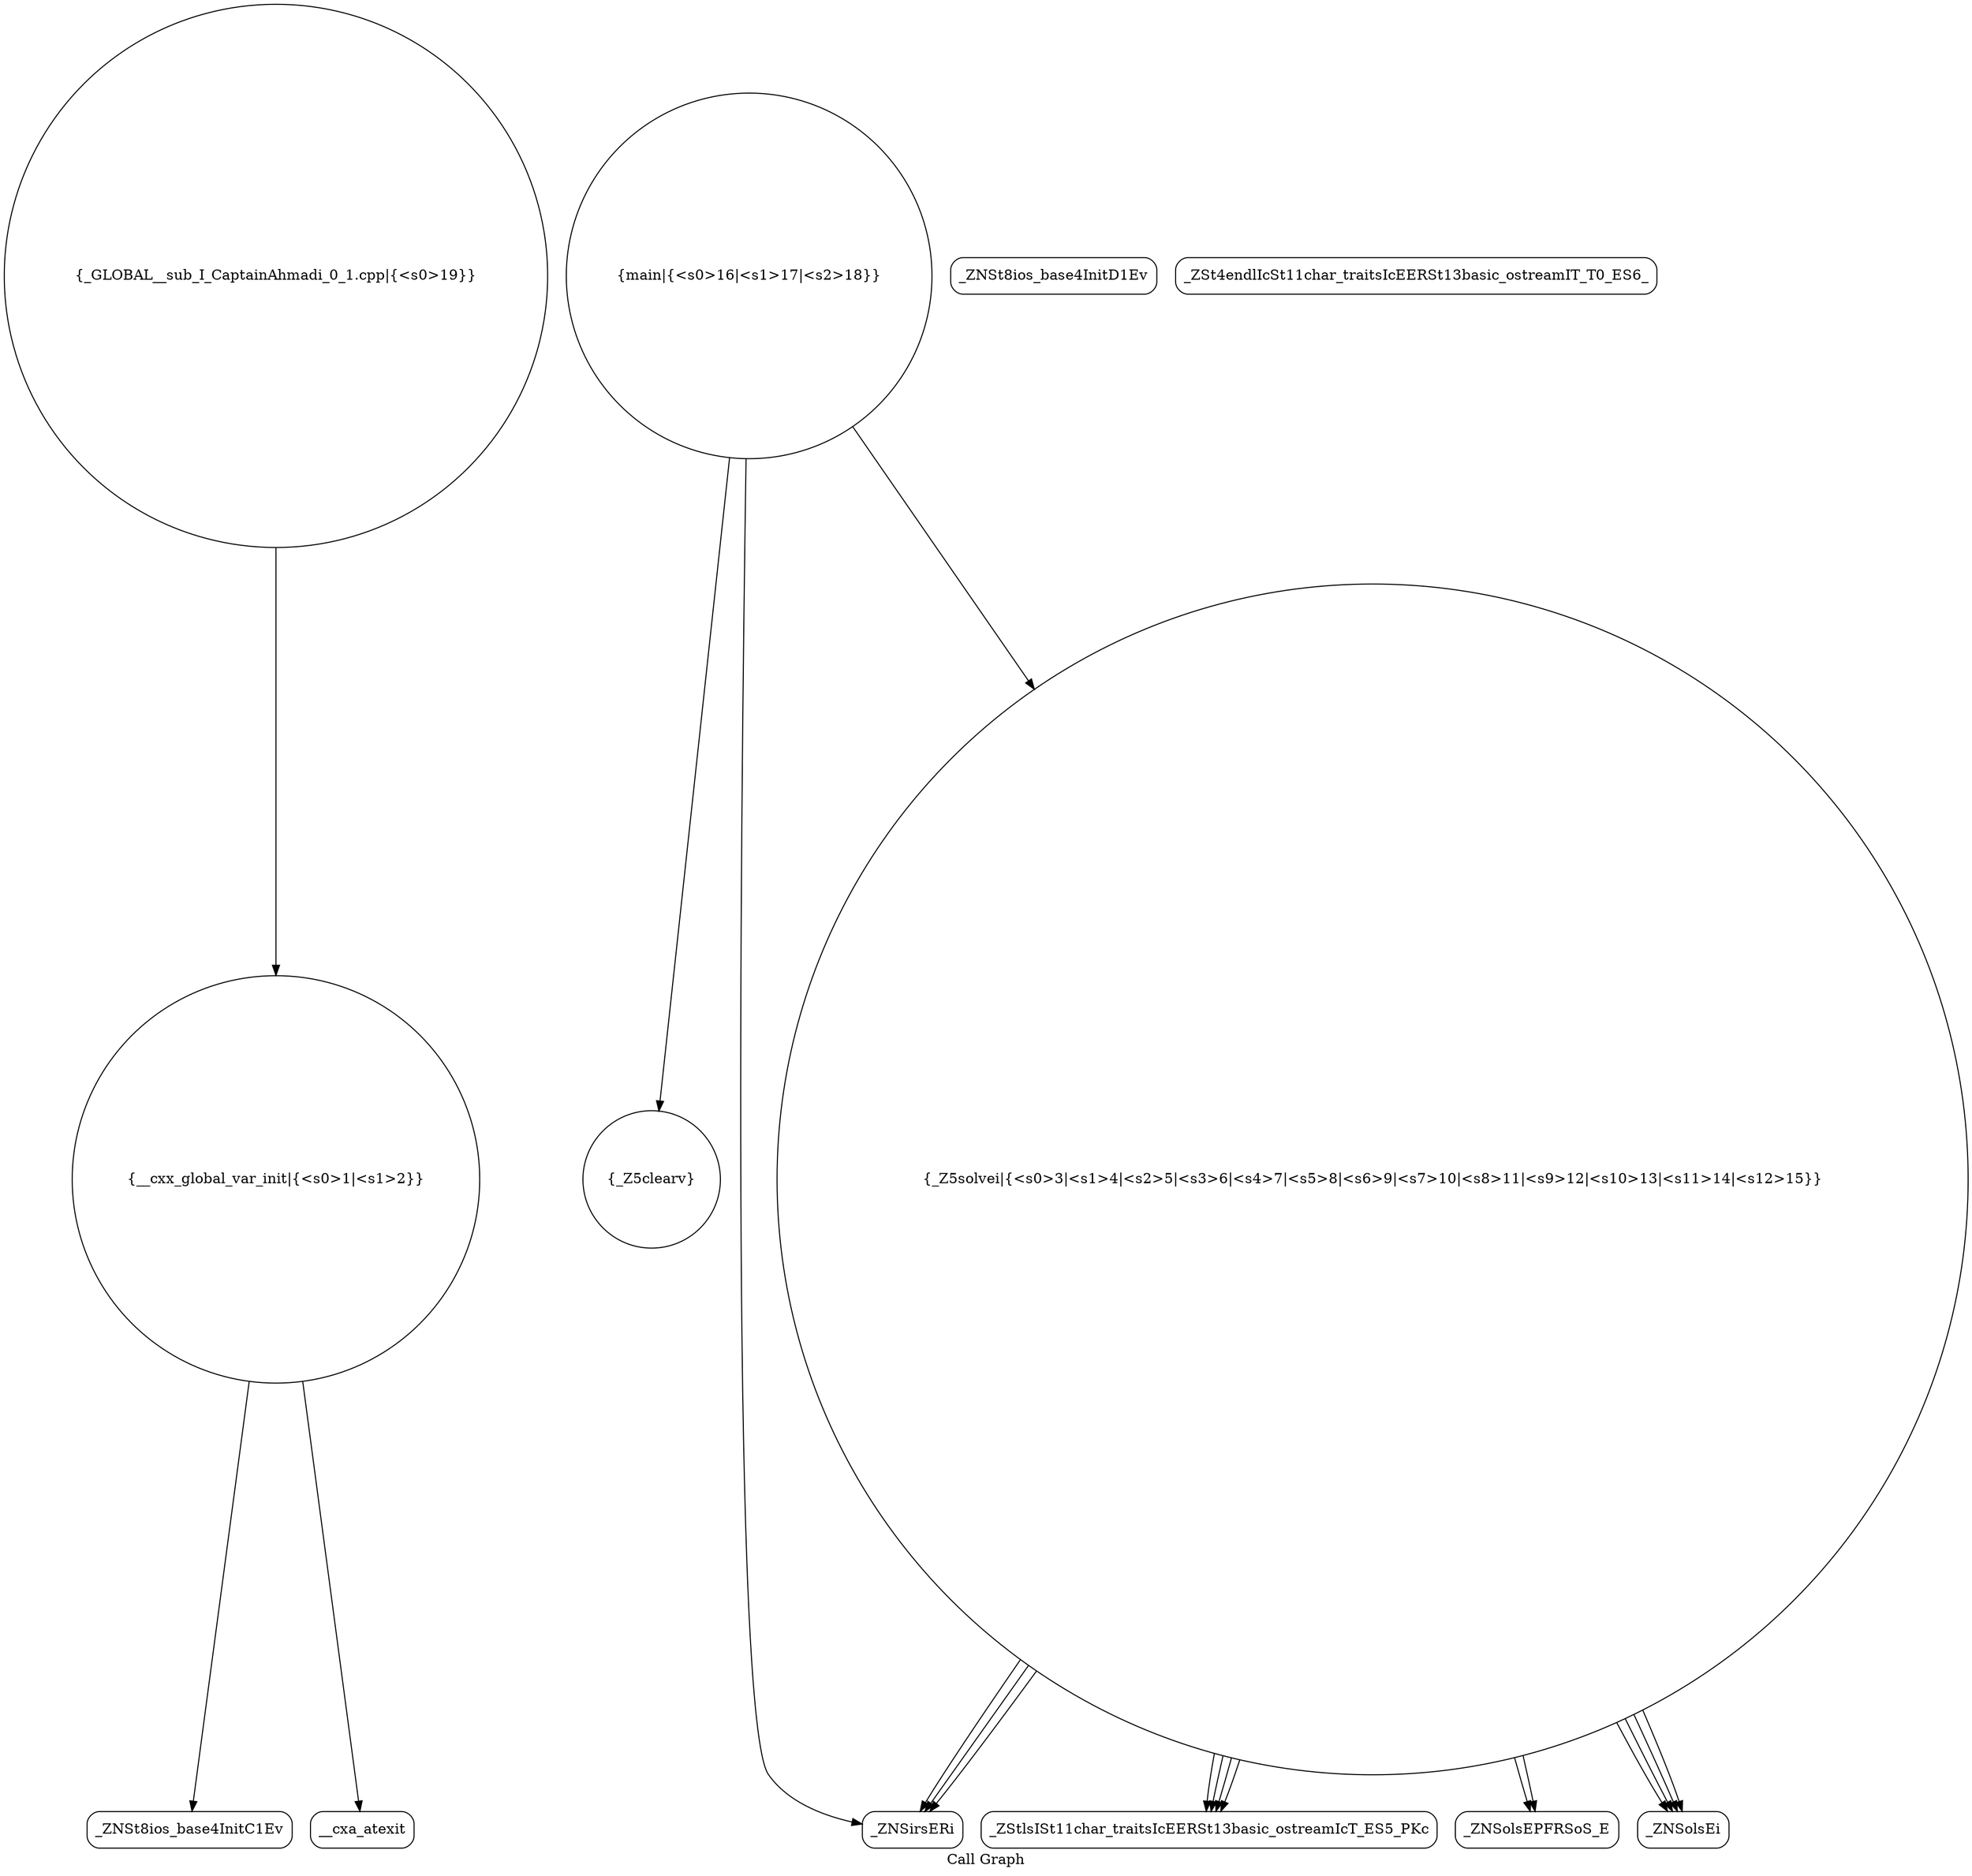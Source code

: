 digraph "Call Graph" {
	label="Call Graph";

	Node0x56158772f900 [shape=record,shape=circle,label="{__cxx_global_var_init|{<s0>1|<s1>2}}"];
	Node0x56158772f900:s0 -> Node0x56158772fd90[color=black];
	Node0x56158772f900:s1 -> Node0x56158772fe90[color=black];
	Node0x561587730090 [shape=record,shape=Mrecord,label="{_ZStlsISt11char_traitsIcEERSt13basic_ostreamIcT_ES5_PKc}"];
	Node0x56158772fe10 [shape=record,shape=Mrecord,label="{_ZNSt8ios_base4InitD1Ev}"];
	Node0x561587730190 [shape=record,shape=Mrecord,label="{_ZNSolsEPFRSoS_E}"];
	Node0x56158772ff10 [shape=record,shape=circle,label="{_Z5clearv}"];
	Node0x561587730290 [shape=record,shape=circle,label="{main|{<s0>16|<s1>17|<s2>18}}"];
	Node0x561587730290:s0 -> Node0x561587730010[color=black];
	Node0x561587730290:s1 -> Node0x56158772ff10[color=black];
	Node0x561587730290:s2 -> Node0x56158772ff90[color=black];
	Node0x561587730010 [shape=record,shape=Mrecord,label="{_ZNSirsERi}"];
	Node0x56158772fd90 [shape=record,shape=Mrecord,label="{_ZNSt8ios_base4InitC1Ev}"];
	Node0x561587730110 [shape=record,shape=Mrecord,label="{_ZNSolsEi}"];
	Node0x56158772fe90 [shape=record,shape=Mrecord,label="{__cxa_atexit}"];
	Node0x561587730210 [shape=record,shape=Mrecord,label="{_ZSt4endlIcSt11char_traitsIcEERSt13basic_ostreamIT_T0_ES6_}"];
	Node0x56158772ff90 [shape=record,shape=circle,label="{_Z5solvei|{<s0>3|<s1>4|<s2>5|<s3>6|<s4>7|<s5>8|<s6>9|<s7>10|<s8>11|<s9>12|<s10>13|<s11>14|<s12>15}}"];
	Node0x56158772ff90:s0 -> Node0x561587730010[color=black];
	Node0x56158772ff90:s1 -> Node0x561587730010[color=black];
	Node0x56158772ff90:s2 -> Node0x561587730010[color=black];
	Node0x56158772ff90:s3 -> Node0x561587730090[color=black];
	Node0x56158772ff90:s4 -> Node0x561587730110[color=black];
	Node0x56158772ff90:s5 -> Node0x561587730090[color=black];
	Node0x56158772ff90:s6 -> Node0x561587730110[color=black];
	Node0x56158772ff90:s7 -> Node0x561587730190[color=black];
	Node0x56158772ff90:s8 -> Node0x561587730090[color=black];
	Node0x56158772ff90:s9 -> Node0x561587730110[color=black];
	Node0x56158772ff90:s10 -> Node0x561587730090[color=black];
	Node0x56158772ff90:s11 -> Node0x561587730110[color=black];
	Node0x56158772ff90:s12 -> Node0x561587730190[color=black];
	Node0x561587730310 [shape=record,shape=circle,label="{_GLOBAL__sub_I_CaptainAhmadi_0_1.cpp|{<s0>19}}"];
	Node0x561587730310:s0 -> Node0x56158772f900[color=black];
}
